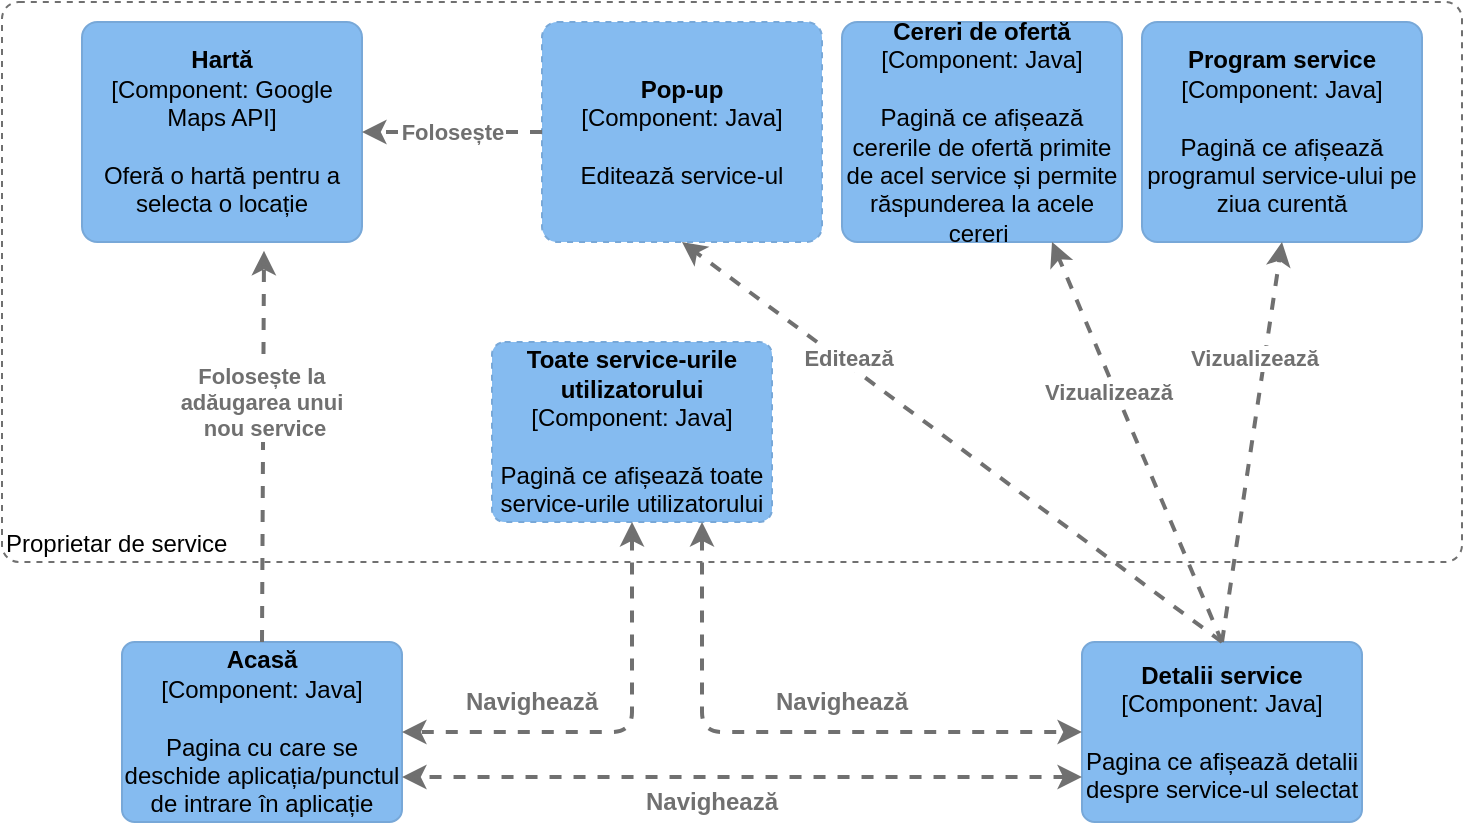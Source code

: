 <mxfile version="12.6.1" type="device"><diagram id="5W0WpbxXOWtVHsCi6XKi" name="Page-1"><mxGraphModel dx="1422" dy="-414" grid="1" gridSize="10" guides="1" tooltips="1" connect="1" arrows="1" fold="1" page="1" pageScale="1" pageWidth="827" pageHeight="1169" math="0" shadow="0"><root><mxCell id="0"/><mxCell id="1" parent="0"/><object label="&lt;div style=&quot;text-align: left&quot;&gt;Proprietar de service&lt;/div&gt;" placeholders="1" c4Name="name" c4Type="ExecutionEnvironment" c4Application="applicationAndVersion" id="-_CUmGLgREB54h9tN503-107"><mxCell style="rounded=1;whiteSpace=wrap;html=1;labelBackgroundColor=none;fillColor=none;fontColor=#000000;align=left;arcSize=3;strokeColor=#707070;verticalAlign=bottom;dashed=1;gradientColor=none;" vertex="1" parent="1"><mxGeometry x="70" y="1550" width="730" height="280" as="geometry"/><C4ExecutionEnvironment as="c4"/></mxCell></object><object label="&lt;b&gt;Program service&lt;/b&gt;&lt;br&gt;&lt;div&gt;[Component:&amp;nbsp;&lt;span&gt;Java&lt;/span&gt;&lt;span&gt;]&lt;/span&gt;&lt;/div&gt;&lt;div&gt;&lt;br&gt;&lt;/div&gt;&lt;div&gt;Pagină ce afișează programul service-ului pe ziua curentă&lt;/div&gt;" placeholders="1" c4Name="name" c4Type="Component" c4Technology="technology" c4Description="Description" id="-_CUmGLgREB54h9tN503-61"><mxCell style="rounded=1;whiteSpace=wrap;html=1;labelBackgroundColor=none;fillColor=#85bbf0;fontColor=#000000;align=center;arcSize=7;strokeColor=#78a8d8;" vertex="1" parent="1"><mxGeometry x="640" y="1560" width="140" height="110" as="geometry"/><C4Component as="c4"/></mxCell></object><object label="&lt;span&gt;&lt;b&gt;Cereri de ofertă&lt;/b&gt;&lt;/span&gt;&lt;div&gt;[Component:&amp;nbsp;&lt;span&gt;Java&lt;/span&gt;&lt;span&gt;]&lt;/span&gt;&lt;/div&gt;&lt;div&gt;&lt;br&gt;&lt;/div&gt;&lt;div&gt;Pagină ce afișează cererile de ofertă primite de acel service și permite răspunderea la acele cereri&amp;nbsp;&lt;/div&gt;" placeholders="1" c4Name="name" c4Type="Component" c4Technology="technology" c4Description="Description" id="-_CUmGLgREB54h9tN503-62"><mxCell style="rounded=1;whiteSpace=wrap;html=1;labelBackgroundColor=none;fillColor=#85bbf0;fontColor=#000000;align=center;arcSize=7;strokeColor=#78a8d8;" vertex="1" parent="1"><mxGeometry x="490" y="1560" width="140" height="110" as="geometry"/><C4Component as="c4"/></mxCell></object><object label="&lt;span&gt;&lt;b&gt;Hartă&lt;/b&gt;&lt;/span&gt;&lt;div&gt;[Component: Google Maps API&lt;span&gt;]&lt;/span&gt;&lt;/div&gt;&lt;div&gt;&lt;br&gt;&lt;/div&gt;&lt;div&gt;Oferă o hartă pentru a selecta o locație&lt;/div&gt;" placeholders="1" c4Name="name" c4Type="Component" c4Technology="technology" c4Description="Description" id="-_CUmGLgREB54h9tN503-63"><mxCell style="rounded=1;whiteSpace=wrap;html=1;labelBackgroundColor=none;fillColor=#85bbf0;fontColor=#000000;align=center;arcSize=7;strokeColor=#78a8d8;" vertex="1" parent="1"><mxGeometry x="110" y="1560" width="140" height="110" as="geometry"/><C4Component as="c4"/></mxCell></object><object label="&lt;b&gt;Acasă&lt;/b&gt;&lt;br&gt;&lt;div&gt;[Component: Java&lt;span&gt;]&lt;/span&gt;&lt;/div&gt;&lt;div&gt;&lt;br&gt;&lt;/div&gt;&lt;div&gt;Pagina cu care se deschide aplicația/punctul de intrare în aplicație&lt;/div&gt;" placeholders="1" c4Name="name" c4Type="Component" c4Technology="technology" c4Description="Description" id="-_CUmGLgREB54h9tN503-57"><mxCell style="rounded=1;whiteSpace=wrap;html=1;labelBackgroundColor=none;fillColor=#85bbf0;fontColor=#000000;align=center;arcSize=7;strokeColor=#78a8d8;" vertex="1" parent="1"><mxGeometry x="130" y="1870" width="140" height="90" as="geometry"/><C4Component as="c4"/></mxCell></object><object label="&lt;span&gt;&lt;b&gt;Detalii service&lt;/b&gt;&lt;/span&gt;&lt;div&gt;[Component:&amp;nbsp;&lt;span&gt;Java&lt;/span&gt;&lt;span&gt;]&lt;/span&gt;&lt;/div&gt;&lt;div&gt;&lt;br&gt;&lt;/div&gt;&lt;div&gt;Pagina ce afișează detalii despre service-ul selectat&lt;/div&gt;" placeholders="1" c4Name="name" c4Type="Component" c4Technology="technology" c4Description="Description" id="-_CUmGLgREB54h9tN503-60"><mxCell style="rounded=1;whiteSpace=wrap;html=1;labelBackgroundColor=none;fillColor=#85bbf0;fontColor=#000000;align=center;arcSize=7;strokeColor=#78a8d8;" vertex="1" parent="1"><mxGeometry x="610" y="1870" width="140" height="90" as="geometry"/><C4Component as="c4"/></mxCell></object><object label="&lt;div style=&quot;text-align: left&quot;&gt;&lt;div style=&quot;text-align: center&quot;&gt;&lt;b&gt;Vizualizează&lt;/b&gt;&lt;/div&gt;&lt;/div&gt;" c4Type="Relationship" c4Description="Description" c4Technology="technology" id="-_CUmGLgREB54h9tN503-97"><mxCell style="edgeStyle=none;rounded=0;html=1;jettySize=auto;orthogonalLoop=1;strokeColor=#707070;strokeWidth=2;fontColor=#707070;jumpStyle=none;dashed=1;startArrow=none;startFill=0;exitX=0.5;exitY=0;exitDx=0;exitDy=0;entryX=0.5;entryY=1;entryDx=0;entryDy=0;" edge="1" parent="1" source="-_CUmGLgREB54h9tN503-60" target="-_CUmGLgREB54h9tN503-61"><mxGeometry x="0.407" y="5" width="160" relative="1" as="geometry"><mxPoint x="250" y="1910" as="sourcePoint"/><mxPoint x="590" y="1790" as="targetPoint"/><mxPoint as="offset"/></mxGeometry><C4Relationship as="c4"/></mxCell></object><object label="&lt;div style=&quot;text-align: left&quot;&gt;&lt;div style=&quot;text-align: center&quot;&gt;&lt;b&gt;Editează&lt;/b&gt;&lt;/div&gt;&lt;/div&gt;" c4Type="Relationship" c4Description="Description" c4Technology="technology" id="-_CUmGLgREB54h9tN503-98"><mxCell style="edgeStyle=none;rounded=0;html=1;entryX=0.5;entryY=1;jettySize=auto;orthogonalLoop=1;strokeColor=#707070;strokeWidth=2;fontColor=#707070;jumpStyle=none;dashed=1;startArrow=none;startFill=0;entryDx=0;entryDy=0;exitX=0.5;exitY=0;exitDx=0;exitDy=0;" edge="1" parent="1" source="-_CUmGLgREB54h9tN503-60" target="-_CUmGLgREB54h9tN503-110"><mxGeometry x="0.4" y="-3" width="160" relative="1" as="geometry"><mxPoint x="290" y="1920" as="sourcePoint"/><mxPoint x="424" y="1790" as="targetPoint"/><mxPoint as="offset"/></mxGeometry><C4Relationship as="c4"/></mxCell></object><object label="&lt;div style=&quot;text-align: left&quot;&gt;&lt;div style=&quot;text-align: center&quot;&gt;&lt;b&gt;Vizualizează&lt;/b&gt;&lt;br&gt;&lt;/div&gt;&lt;/div&gt;" c4Type="Relationship" c4Description="Description" c4Technology="technology" id="-_CUmGLgREB54h9tN503-99"><mxCell style="edgeStyle=none;rounded=0;html=1;jettySize=auto;orthogonalLoop=1;strokeColor=#707070;strokeWidth=2;fontColor=#707070;jumpStyle=none;dashed=1;startArrow=none;startFill=0;exitX=0.5;exitY=0;exitDx=0;exitDy=0;entryX=0.75;entryY=1;entryDx=0;entryDy=0;" edge="1" parent="1" source="-_CUmGLgREB54h9tN503-60" target="-_CUmGLgREB54h9tN503-62"><mxGeometry x="0.267" y="3" width="160" relative="1" as="geometry"><mxPoint x="270" y="1900" as="sourcePoint"/><mxPoint x="250" y="1790" as="targetPoint"/><mxPoint as="offset"/></mxGeometry><C4Relationship as="c4"/></mxCell></object><object label="&lt;b&gt;Pop-up&lt;/b&gt;&lt;br&gt;&lt;div&gt;[Component:&amp;nbsp;&lt;span&gt;Java&lt;/span&gt;&lt;span&gt;]&lt;/span&gt;&lt;/div&gt;&lt;div&gt;&lt;br&gt;&lt;/div&gt;&lt;div&gt;Editează service-ul&lt;/div&gt;" placeholders="1" c4Name="name" c4Type="Component" c4Technology="technology" c4Description="Description" id="-_CUmGLgREB54h9tN503-110"><mxCell style="rounded=1;whiteSpace=wrap;html=1;labelBackgroundColor=none;fillColor=#85bbf0;fontColor=#000000;align=center;arcSize=7;strokeColor=#78a8d8;dashed=1;" vertex="1" parent="1"><mxGeometry x="340" y="1560" width="140" height="110" as="geometry"/><C4Component as="c4"/></mxCell></object><object label="&lt;div style=&quot;text-align: left&quot;&gt;&lt;div style=&quot;text-align: center&quot;&gt;&lt;b&gt;Folosește&lt;/b&gt;&lt;/div&gt;&lt;/div&gt;" c4Type="Relationship" c4Description="Description" c4Technology="technology" id="-_CUmGLgREB54h9tN503-112"><mxCell style="edgeStyle=none;rounded=0;html=1;entryX=1;entryY=0.5;jettySize=auto;orthogonalLoop=1;strokeColor=#707070;strokeWidth=2;fontColor=#707070;jumpStyle=none;dashed=1;startArrow=none;startFill=0;entryDx=0;entryDy=0;exitX=0;exitY=0.5;exitDx=0;exitDy=0;" edge="1" parent="1" source="-_CUmGLgREB54h9tN503-110" target="-_CUmGLgREB54h9tN503-63"><mxGeometry width="160" relative="1" as="geometry"><mxPoint x="340.5" y="1740" as="sourcePoint"/><mxPoint x="10" y="2010" as="targetPoint"/></mxGeometry><C4Relationship as="c4"/></mxCell></object><object label="&lt;div style=&quot;text-align: left&quot;&gt;&lt;div style=&quot;text-align: center&quot;&gt;&lt;b&gt;Folosește la&amp;nbsp;&lt;/b&gt;&lt;/div&gt;&lt;div style=&quot;text-align: center&quot;&gt;&lt;b&gt;adăugarea&amp;nbsp;&lt;/b&gt;&lt;b&gt;unui&amp;nbsp;&lt;/b&gt;&lt;/div&gt;&lt;div style=&quot;text-align: center&quot;&gt;&lt;b&gt;nou service&lt;/b&gt;&lt;/div&gt;&lt;/div&gt;" c4Type="Relationship" c4Description="Description" c4Technology="technology" id="-_CUmGLgREB54h9tN503-113"><mxCell style="edgeStyle=none;rounded=0;html=1;entryX=0.65;entryY=1.04;jettySize=auto;orthogonalLoop=1;strokeColor=#707070;strokeWidth=2;fontColor=#707070;jumpStyle=none;dashed=1;startArrow=none;startFill=0;entryDx=0;entryDy=0;exitX=0.5;exitY=0;exitDx=0;exitDy=0;entryPerimeter=0;" edge="1" parent="1" source="-_CUmGLgREB54h9tN503-57" target="-_CUmGLgREB54h9tN503-63"><mxGeometry x="0.225" width="160" relative="1" as="geometry"><mxPoint x="-110" y="1950" as="sourcePoint"/><mxPoint x="50" y="1950" as="targetPoint"/><mxPoint as="offset"/></mxGeometry><C4Relationship as="c4"/></mxCell></object><object label="&lt;span&gt;&lt;b&gt;Toate service-urile utilizatorului&lt;/b&gt;&lt;/span&gt;&lt;div&gt;[Component:&amp;nbsp;&lt;span&gt;Java&lt;/span&gt;&lt;span&gt;]&lt;/span&gt;&lt;/div&gt;&lt;div&gt;&lt;br&gt;&lt;/div&gt;&lt;div&gt;Pagină ce afișează toate service-urile utilizatorului&lt;/div&gt;" placeholders="1" c4Name="name" c4Type="Component" c4Technology="technology" c4Description="Description" id="-_CUmGLgREB54h9tN503-114"><mxCell style="rounded=1;whiteSpace=wrap;html=1;labelBackgroundColor=none;fillColor=#85bbf0;fontColor=#000000;align=center;arcSize=7;strokeColor=#78a8d8;dashed=1;" vertex="1" parent="1"><mxGeometry x="315" y="1720" width="140" height="90" as="geometry"/><C4Component as="c4"/></mxCell></object><mxCell id="-_CUmGLgREB54h9tN503-116" value="" style="endArrow=classic;startArrow=classic;html=1;dashed=1;strokeColor=#707070;strokeWidth=2;entryX=1;entryY=0.5;entryDx=0;entryDy=0;exitX=0.5;exitY=1;exitDx=0;exitDy=0;" edge="1" parent="1" source="-_CUmGLgREB54h9tN503-114" target="-_CUmGLgREB54h9tN503-57"><mxGeometry width="50" height="50" relative="1" as="geometry"><mxPoint x="510" y="1480" as="sourcePoint"/><mxPoint x="430" y="1600" as="targetPoint"/><Array as="points"><mxPoint x="385" y="1915"/></Array></mxGeometry></mxCell><mxCell id="-_CUmGLgREB54h9tN503-117" value="&lt;font color=&quot;#707070&quot;&gt;&lt;b&gt;Navighează&lt;/b&gt;&lt;/font&gt;" style="text;html=1;strokeColor=none;fillColor=none;align=center;verticalAlign=middle;whiteSpace=wrap;rounded=0;dashed=1;" vertex="1" parent="1"><mxGeometry x="315" y="1890" width="40" height="20" as="geometry"/></mxCell><mxCell id="-_CUmGLgREB54h9tN503-118" value="" style="endArrow=classic;startArrow=classic;html=1;dashed=1;strokeColor=#707070;strokeWidth=2;entryX=0;entryY=0.5;entryDx=0;entryDy=0;exitX=0.75;exitY=1;exitDx=0;exitDy=0;" edge="1" parent="1" source="-_CUmGLgREB54h9tN503-114" target="-_CUmGLgREB54h9tN503-60"><mxGeometry width="50" height="50" relative="1" as="geometry"><mxPoint x="520" y="1490" as="sourcePoint"/><mxPoint x="440" y="1610" as="targetPoint"/><Array as="points"><mxPoint x="420" y="1915"/></Array></mxGeometry></mxCell><mxCell id="-_CUmGLgREB54h9tN503-119" value="&lt;font color=&quot;#707070&quot;&gt;&lt;b&gt;Navighează&lt;/b&gt;&lt;/font&gt;" style="text;html=1;strokeColor=none;fillColor=none;align=center;verticalAlign=middle;whiteSpace=wrap;rounded=0;dashed=1;" vertex="1" parent="1"><mxGeometry x="470" y="1890" width="40" height="20" as="geometry"/></mxCell><mxCell id="-_CUmGLgREB54h9tN503-120" value="" style="endArrow=classic;startArrow=classic;html=1;dashed=1;strokeColor=#707070;strokeWidth=2;entryX=1;entryY=0.75;entryDx=0;entryDy=0;exitX=0;exitY=0.75;exitDx=0;exitDy=0;" edge="1" parent="1" source="-_CUmGLgREB54h9tN503-60" target="-_CUmGLgREB54h9tN503-57"><mxGeometry width="50" height="50" relative="1" as="geometry"><mxPoint x="530" y="1500" as="sourcePoint"/><mxPoint x="450" y="1620" as="targetPoint"/><Array as="points"/></mxGeometry></mxCell><mxCell id="-_CUmGLgREB54h9tN503-121" value="&lt;font color=&quot;#707070&quot;&gt;&lt;b&gt;Navighează&lt;/b&gt;&lt;/font&gt;" style="text;html=1;strokeColor=none;fillColor=none;align=center;verticalAlign=middle;whiteSpace=wrap;rounded=0;dashed=1;" vertex="1" parent="1"><mxGeometry x="405" y="1940" width="40" height="20" as="geometry"/></mxCell></root></mxGraphModel></diagram></mxfile>